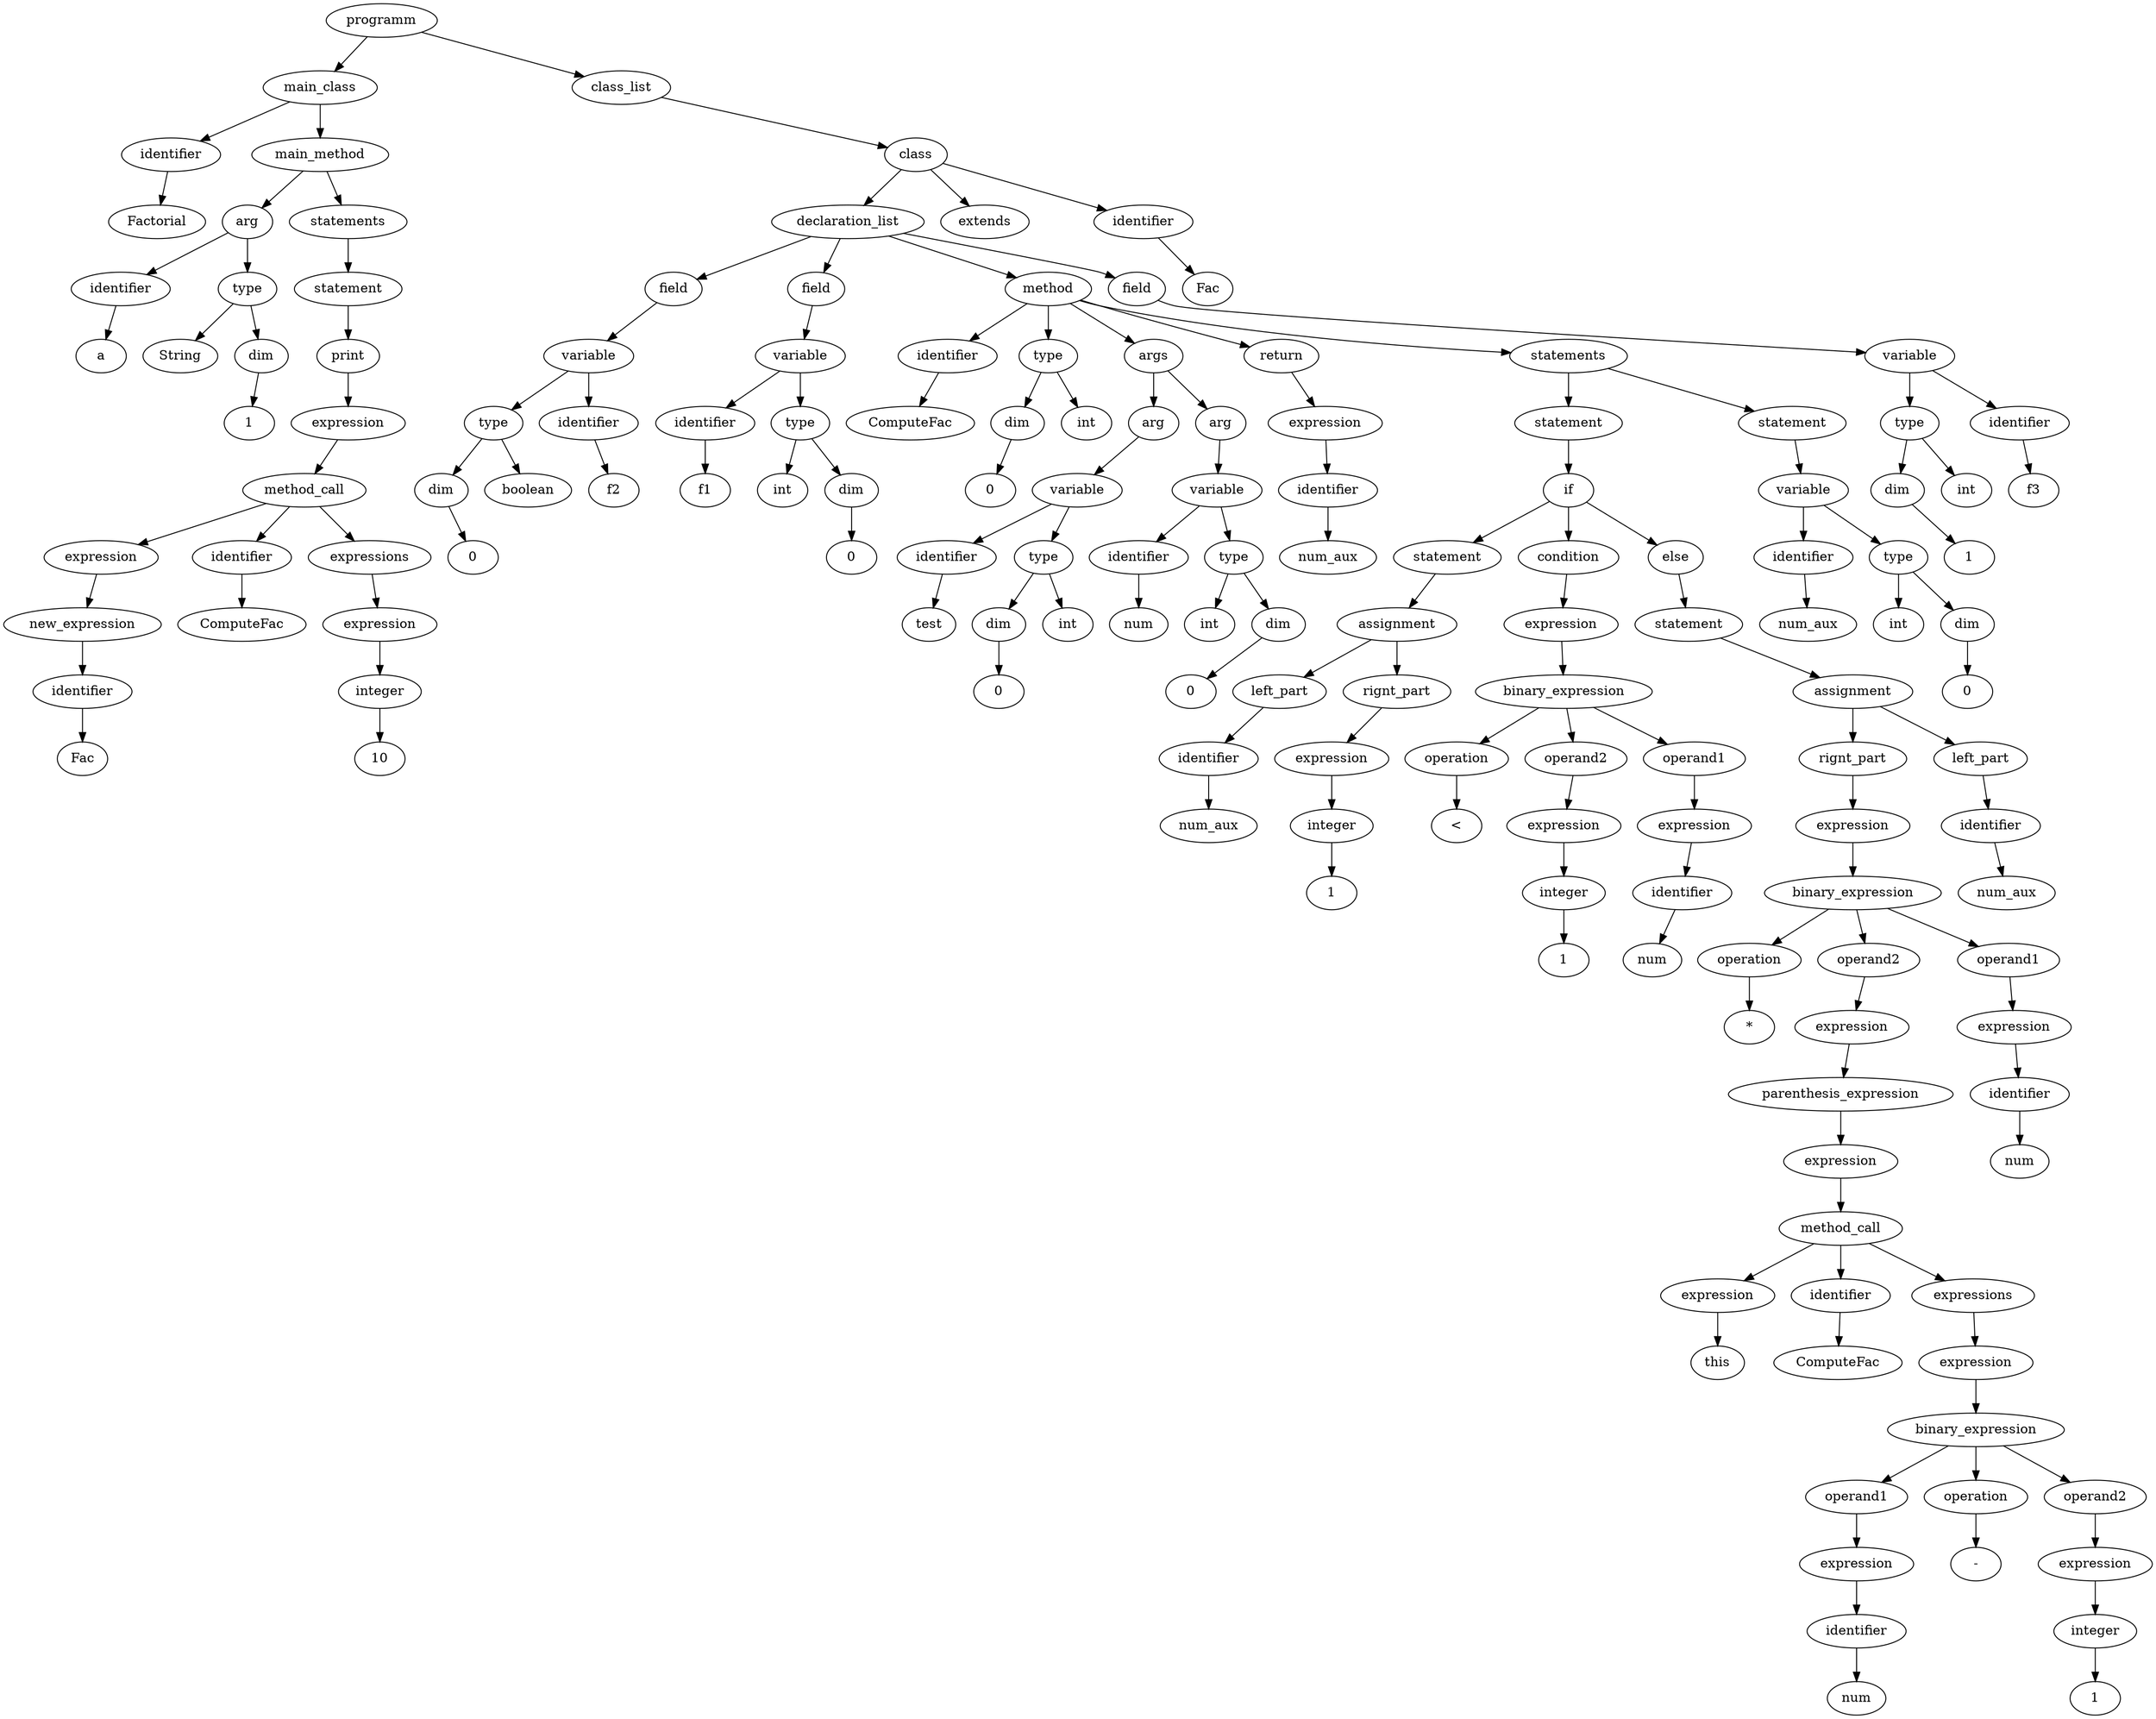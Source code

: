 strict digraph  {
	graph [ordering=out,
		rankdir=TB
	];
	node [label="\N"];
	0	 [label=programm];
	1	 [label=main_class];
	0 -> 1;
	27	 [label=class_list];
	0 -> 27;
	2	 [label=identifier];
	1 -> 2;
	4	 [label=main_method];
	1 -> 4;
	3	 [label=Factorial];
	2 -> 3;
	5	 [label=arg];
	4 -> 5;
	12	 [label=statements];
	4 -> 12;
	10	 [label=identifier];
	5 -> 10;
	6	 [label=type];
	5 -> 6;
	9	 [label=String];
	6 -> 9;
	7	 [label=dim];
	6 -> 7;
	8	 [label=1];
	7 -> 8;
	11	 [label=a];
	10 -> 11;
	13	 [label=statement];
	12 -> 13;
	14	 [label=print];
	13 -> 14;
	15	 [label=expression];
	14 -> 15;
	16	 [label=method_call];
	15 -> 16;
	17	 [label=expression];
	16 -> 17;
	21	 [label=identifier];
	16 -> 21;
	23	 [label=expressions];
	16 -> 23;
	18	 [label=new_expression];
	17 -> 18;
	19	 [label=identifier];
	18 -> 19;
	20	 [label=Fac];
	19 -> 20;
	22	 [label=ComputeFac];
	21 -> 22;
	24	 [label=expression];
	23 -> 24;
	25	 [label=integer];
	24 -> 25;
	26	 [label=10];
	25 -> 26;
	28	 [label=class];
	27 -> 28;
	32	 [label=declaration_list];
	28 -> 32;
	31	 [label=extends];
	28 -> 31;
	29	 [label=identifier];
	28 -> 29;
	30	 [label=Fac];
	29 -> 30;
	41	 [label=field];
	32 -> 41;
	33	 [label=field];
	32 -> 33;
	57	 [label=method];
	32 -> 57;
	49	 [label=field];
	32 -> 49;
	34	 [label=variable];
	33 -> 34;
	39	 [label=identifier];
	34 -> 39;
	35	 [label=type];
	34 -> 35;
	38	 [label=int];
	35 -> 38;
	36	 [label=dim];
	35 -> 36;
	37	 [label=0];
	36 -> 37;
	40	 [label=f1];
	39 -> 40;
	42	 [label=variable];
	41 -> 42;
	43	 [label=type];
	42 -> 43;
	47	 [label=identifier];
	42 -> 47;
	44	 [label=dim];
	43 -> 44;
	46	 [label=boolean];
	43 -> 46;
	45	 [label=0];
	44 -> 45;
	48	 [label=f2];
	47 -> 48;
	50	 [label=variable];
	49 -> 50;
	51	 [label=type];
	50 -> 51;
	55	 [label=identifier];
	50 -> 55;
	52	 [label=dim];
	51 -> 52;
	54	 [label=int];
	51 -> 54;
	53	 [label=1];
	52 -> 53;
	56	 [label=f3];
	55 -> 56;
	153	 [label=identifier];
	57 -> 153;
	149	 [label=type];
	57 -> 149;
	58	 [label=args];
	57 -> 58;
	145	 [label=return];
	57 -> 145;
	75	 [label=statements];
	57 -> 75;
	67	 [label=arg];
	58 -> 67;
	59	 [label=arg];
	58 -> 59;
	60	 [label=variable];
	59 -> 60;
	65	 [label=identifier];
	60 -> 65;
	61	 [label=type];
	60 -> 61;
	64	 [label=int];
	61 -> 64;
	62	 [label=dim];
	61 -> 62;
	63	 [label=0];
	62 -> 63;
	66	 [label=num];
	65 -> 66;
	68	 [label=variable];
	67 -> 68;
	73	 [label=identifier];
	68 -> 73;
	69	 [label=type];
	68 -> 69;
	70	 [label=dim];
	69 -> 70;
	72	 [label=int];
	69 -> 72;
	71	 [label=0];
	70 -> 71;
	74	 [label=test];
	73 -> 74;
	84	 [label=statement];
	75 -> 84;
	76	 [label=statement];
	75 -> 76;
	77	 [label=variable];
	76 -> 77;
	82	 [label=identifier];
	77 -> 82;
	78	 [label=type];
	77 -> 78;
	81	 [label=int];
	78 -> 81;
	79	 [label=dim];
	78 -> 79;
	80	 [label=0];
	79 -> 80;
	83	 [label=num_aux];
	82 -> 83;
	85	 [label=if];
	84 -> 85;
	99	 [label=statement];
	85 -> 99;
	86	 [label=condition];
	85 -> 86;
	108	 [label=else];
	85 -> 108;
	87	 [label=expression];
	86 -> 87;
	88	 [label=binary_expression];
	87 -> 88;
	93	 [label=operation];
	88 -> 93;
	95	 [label=operand2];
	88 -> 95;
	89	 [label=operand1];
	88 -> 89;
	90	 [label=expression];
	89 -> 90;
	91	 [label=identifier];
	90 -> 91;
	92	 [label=num];
	91 -> 92;
	94	 [label="<"];
	93 -> 94;
	96	 [label=expression];
	95 -> 96;
	97	 [label=integer];
	96 -> 97;
	98	 [label=1];
	97 -> 98;
	100	 [label=assignment];
	99 -> 100;
	101	 [label=left_part];
	100 -> 101;
	104	 [label=rignt_part];
	100 -> 104;
	102	 [label=identifier];
	101 -> 102;
	103	 [label=num_aux];
	102 -> 103;
	105	 [label=expression];
	104 -> 105;
	106	 [label=integer];
	105 -> 106;
	107	 [label=1];
	106 -> 107;
	109	 [label=statement];
	108 -> 109;
	110	 [label=assignment];
	109 -> 110;
	114	 [label=rignt_part];
	110 -> 114;
	111	 [label=left_part];
	110 -> 111;
	112	 [label=identifier];
	111 -> 112;
	113	 [label=num_aux];
	112 -> 113;
	115	 [label=expression];
	114 -> 115;
	116	 [label=binary_expression];
	115 -> 116;
	121	 [label=operation];
	116 -> 121;
	123	 [label=operand2];
	116 -> 123;
	117	 [label=operand1];
	116 -> 117;
	118	 [label=expression];
	117 -> 118;
	119	 [label=identifier];
	118 -> 119;
	120	 [label=num];
	119 -> 120;
	122	 [label="*"];
	121 -> 122;
	124	 [label=expression];
	123 -> 124;
	125	 [label=parenthesis_expression];
	124 -> 125;
	126	 [label=expression];
	125 -> 126;
	127	 [label=method_call];
	126 -> 127;
	128	 [label=expression];
	127 -> 128;
	130	 [label=identifier];
	127 -> 130;
	132	 [label=expressions];
	127 -> 132;
	129	 [label=this];
	128 -> 129;
	131	 [label=ComputeFac];
	130 -> 131;
	133	 [label=expression];
	132 -> 133;
	134	 [label=binary_expression];
	133 -> 134;
	135	 [label=operand1];
	134 -> 135;
	139	 [label=operation];
	134 -> 139;
	141	 [label=operand2];
	134 -> 141;
	136	 [label=expression];
	135 -> 136;
	137	 [label=identifier];
	136 -> 137;
	138	 [label=num];
	137 -> 138;
	140	 [label="-"];
	139 -> 140;
	142	 [label=expression];
	141 -> 142;
	143	 [label=integer];
	142 -> 143;
	144	 [label=1];
	143 -> 144;
	146	 [label=expression];
	145 -> 146;
	147	 [label=identifier];
	146 -> 147;
	148	 [label=num_aux];
	147 -> 148;
	150	 [label=dim];
	149 -> 150;
	152	 [label=int];
	149 -> 152;
	151	 [label=0];
	150 -> 151;
	154	 [label=ComputeFac];
	153 -> 154;
}
